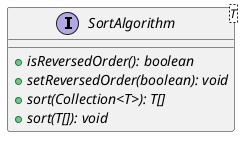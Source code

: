 @startuml

    interface SortAlgorithm<T> {
        {abstract} +isReversedOrder(): boolean
        {abstract} +setReversedOrder(boolean): void
        {abstract} +sort(Collection<T>): T[]
        {abstract} +sort(T[]): void
    }

@enduml
